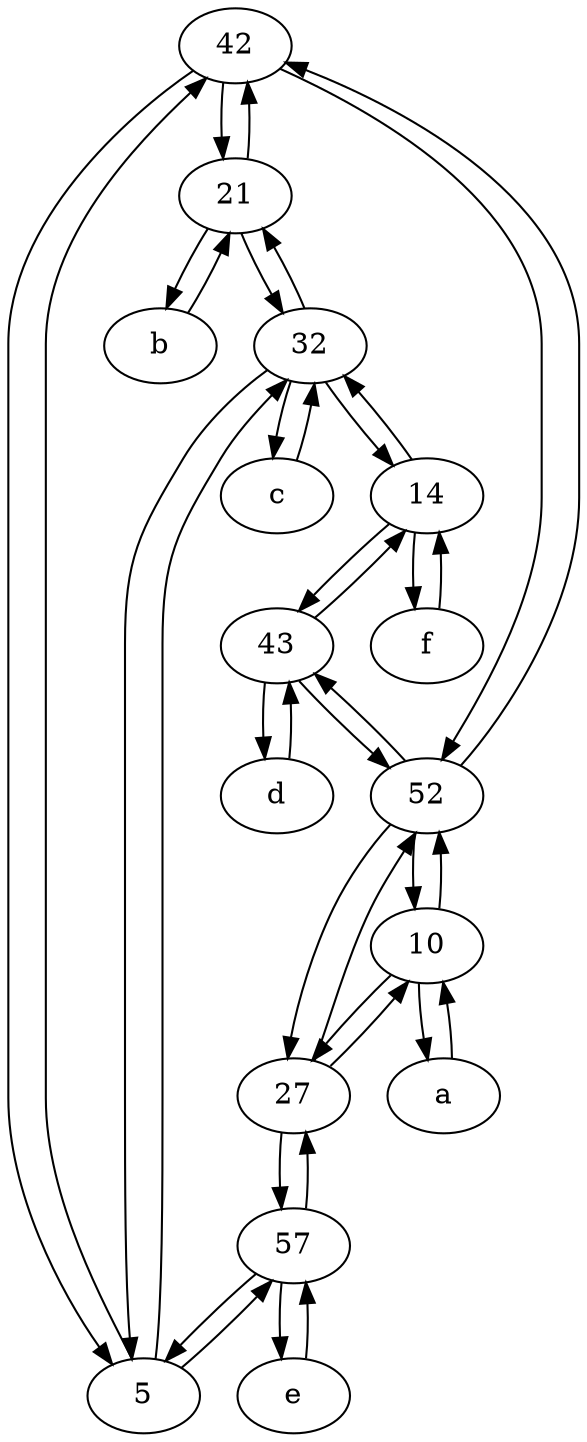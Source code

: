 digraph  {
	42;
	43;
	27;
	d [pos="20,30!"];
	c [pos="20,10!"];
	14;
	e [pos="30,50!"];
	57;
	f [pos="15,45!"];
	10;
	21;
	a [pos="40,10!"];
	5;
	32;
	b [pos="50,20!"];
	52;
	21 -> 32;
	5 -> 57;
	32 -> 21;
	57 -> 5;
	43 -> 52;
	52 -> 42;
	27 -> 10;
	52 -> 10;
	42 -> 5;
	42 -> 52;
	32 -> 14;
	21 -> 42;
	14 -> 43;
	c -> 32;
	e -> 57;
	5 -> 42;
	a -> 10;
	43 -> d;
	10 -> a;
	14 -> f;
	27 -> 57;
	21 -> b;
	57 -> 27;
	b -> 21;
	57 -> e;
	32 -> c;
	f -> 14;
	14 -> 32;
	43 -> 14;
	52 -> 27;
	42 -> 21;
	10 -> 27;
	10 -> 52;
	32 -> 5;
	52 -> 43;
	27 -> 52;
	5 -> 32;
	d -> 43;

	}